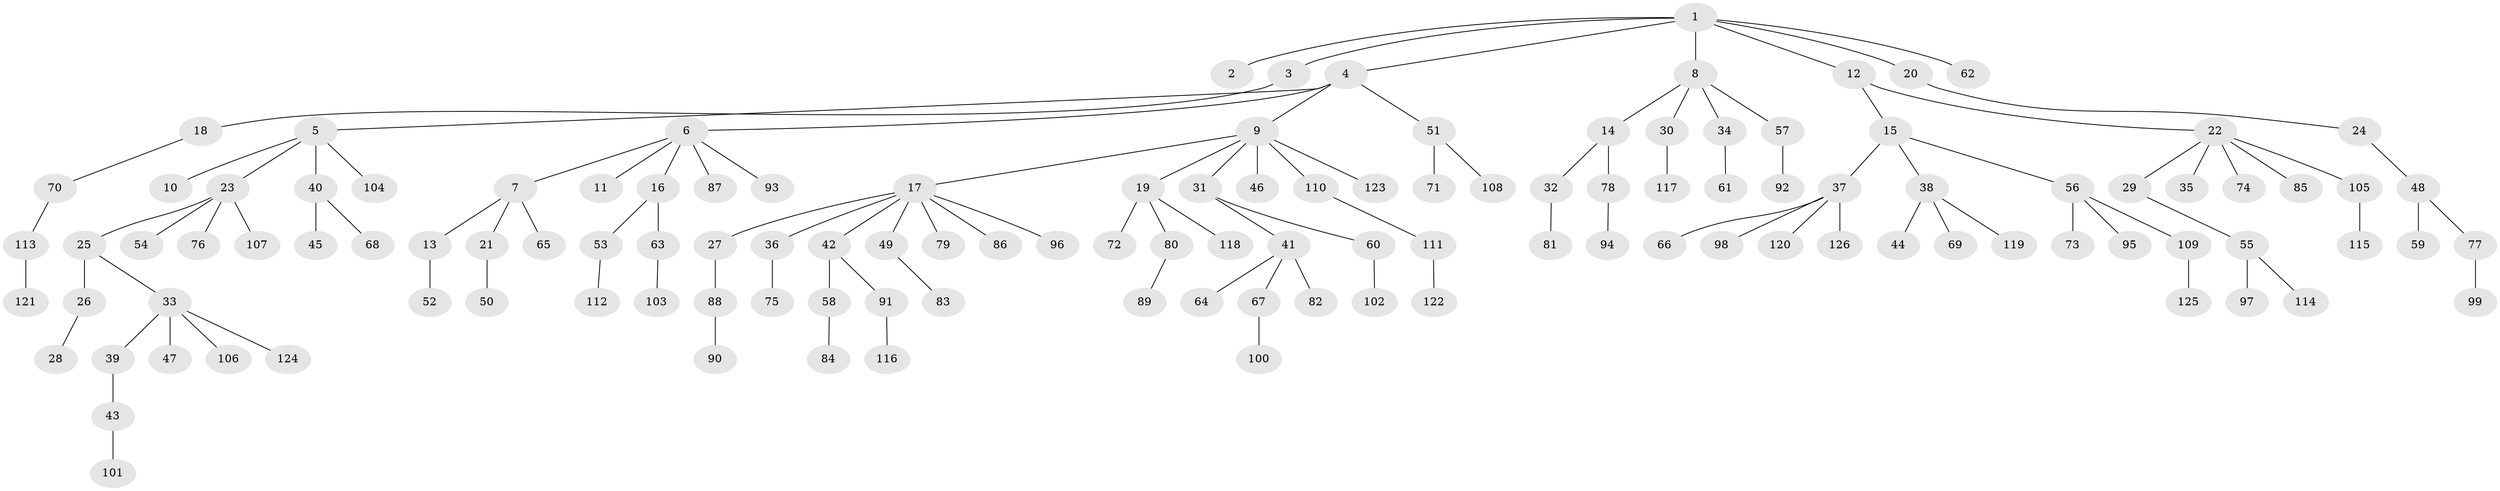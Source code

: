 // Generated by graph-tools (version 1.1) at 2025/15/03/09/25 04:15:31]
// undirected, 126 vertices, 125 edges
graph export_dot {
graph [start="1"]
  node [color=gray90,style=filled];
  1;
  2;
  3;
  4;
  5;
  6;
  7;
  8;
  9;
  10;
  11;
  12;
  13;
  14;
  15;
  16;
  17;
  18;
  19;
  20;
  21;
  22;
  23;
  24;
  25;
  26;
  27;
  28;
  29;
  30;
  31;
  32;
  33;
  34;
  35;
  36;
  37;
  38;
  39;
  40;
  41;
  42;
  43;
  44;
  45;
  46;
  47;
  48;
  49;
  50;
  51;
  52;
  53;
  54;
  55;
  56;
  57;
  58;
  59;
  60;
  61;
  62;
  63;
  64;
  65;
  66;
  67;
  68;
  69;
  70;
  71;
  72;
  73;
  74;
  75;
  76;
  77;
  78;
  79;
  80;
  81;
  82;
  83;
  84;
  85;
  86;
  87;
  88;
  89;
  90;
  91;
  92;
  93;
  94;
  95;
  96;
  97;
  98;
  99;
  100;
  101;
  102;
  103;
  104;
  105;
  106;
  107;
  108;
  109;
  110;
  111;
  112;
  113;
  114;
  115;
  116;
  117;
  118;
  119;
  120;
  121;
  122;
  123;
  124;
  125;
  126;
  1 -- 2;
  1 -- 3;
  1 -- 4;
  1 -- 8;
  1 -- 12;
  1 -- 20;
  1 -- 62;
  3 -- 18;
  4 -- 5;
  4 -- 6;
  4 -- 9;
  4 -- 51;
  5 -- 10;
  5 -- 23;
  5 -- 40;
  5 -- 104;
  6 -- 7;
  6 -- 11;
  6 -- 16;
  6 -- 87;
  6 -- 93;
  7 -- 13;
  7 -- 21;
  7 -- 65;
  8 -- 14;
  8 -- 30;
  8 -- 34;
  8 -- 57;
  9 -- 17;
  9 -- 19;
  9 -- 31;
  9 -- 46;
  9 -- 110;
  9 -- 123;
  12 -- 15;
  12 -- 22;
  13 -- 52;
  14 -- 32;
  14 -- 78;
  15 -- 37;
  15 -- 38;
  15 -- 56;
  16 -- 53;
  16 -- 63;
  17 -- 27;
  17 -- 36;
  17 -- 42;
  17 -- 49;
  17 -- 79;
  17 -- 86;
  17 -- 96;
  18 -- 70;
  19 -- 72;
  19 -- 80;
  19 -- 118;
  20 -- 24;
  21 -- 50;
  22 -- 29;
  22 -- 35;
  22 -- 74;
  22 -- 85;
  22 -- 105;
  23 -- 25;
  23 -- 54;
  23 -- 76;
  23 -- 107;
  24 -- 48;
  25 -- 26;
  25 -- 33;
  26 -- 28;
  27 -- 88;
  29 -- 55;
  30 -- 117;
  31 -- 41;
  31 -- 60;
  32 -- 81;
  33 -- 39;
  33 -- 47;
  33 -- 106;
  33 -- 124;
  34 -- 61;
  36 -- 75;
  37 -- 66;
  37 -- 98;
  37 -- 120;
  37 -- 126;
  38 -- 44;
  38 -- 69;
  38 -- 119;
  39 -- 43;
  40 -- 45;
  40 -- 68;
  41 -- 64;
  41 -- 67;
  41 -- 82;
  42 -- 58;
  42 -- 91;
  43 -- 101;
  48 -- 59;
  48 -- 77;
  49 -- 83;
  51 -- 71;
  51 -- 108;
  53 -- 112;
  55 -- 97;
  55 -- 114;
  56 -- 73;
  56 -- 95;
  56 -- 109;
  57 -- 92;
  58 -- 84;
  60 -- 102;
  63 -- 103;
  67 -- 100;
  70 -- 113;
  77 -- 99;
  78 -- 94;
  80 -- 89;
  88 -- 90;
  91 -- 116;
  105 -- 115;
  109 -- 125;
  110 -- 111;
  111 -- 122;
  113 -- 121;
}
